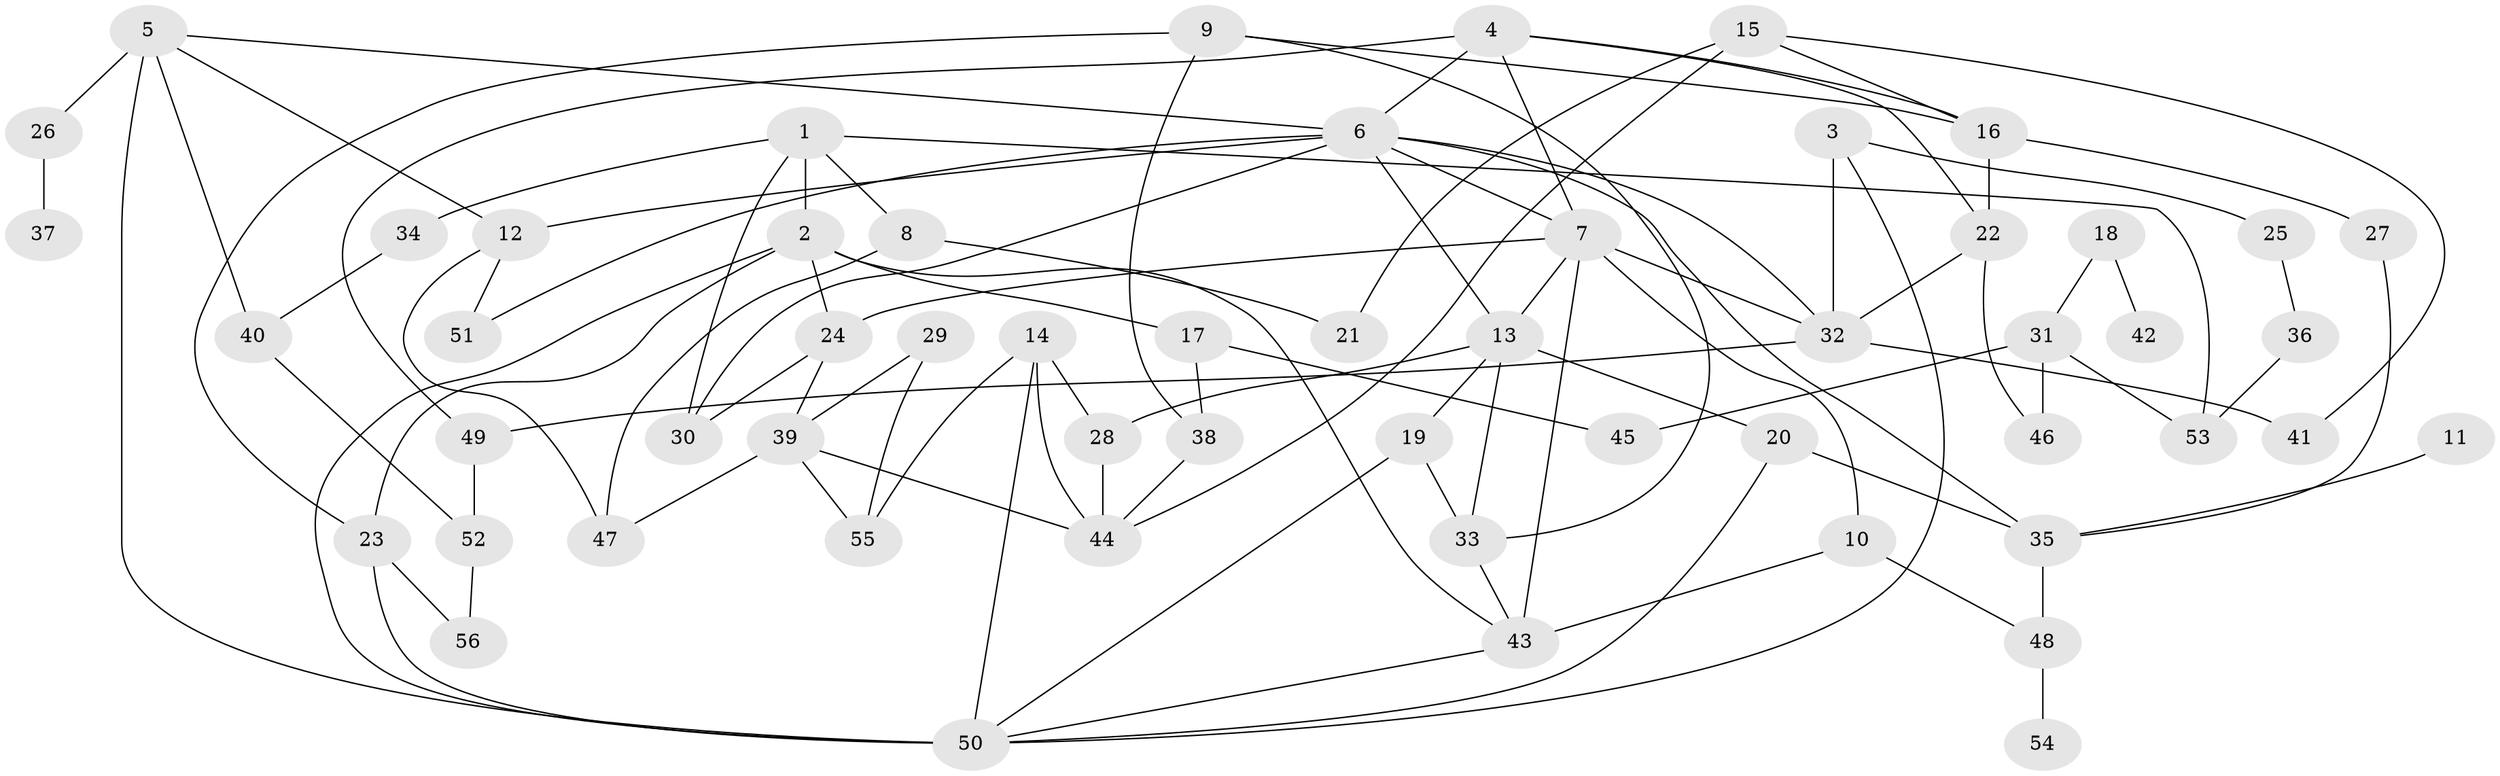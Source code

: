 // original degree distribution, {5: 0.07142857142857142, 3: 0.25, 7: 0.017857142857142856, 6: 0.044642857142857144, 1: 0.16071428571428573, 8: 0.008928571428571428, 2: 0.3392857142857143, 4: 0.10714285714285714}
// Generated by graph-tools (version 1.1) at 2025/01/03/09/25 03:01:02]
// undirected, 56 vertices, 98 edges
graph export_dot {
graph [start="1"]
  node [color=gray90,style=filled];
  1;
  2;
  3;
  4;
  5;
  6;
  7;
  8;
  9;
  10;
  11;
  12;
  13;
  14;
  15;
  16;
  17;
  18;
  19;
  20;
  21;
  22;
  23;
  24;
  25;
  26;
  27;
  28;
  29;
  30;
  31;
  32;
  33;
  34;
  35;
  36;
  37;
  38;
  39;
  40;
  41;
  42;
  43;
  44;
  45;
  46;
  47;
  48;
  49;
  50;
  51;
  52;
  53;
  54;
  55;
  56;
  1 -- 2 [weight=1.0];
  1 -- 8 [weight=1.0];
  1 -- 30 [weight=1.0];
  1 -- 34 [weight=1.0];
  1 -- 53 [weight=1.0];
  2 -- 17 [weight=1.0];
  2 -- 23 [weight=1.0];
  2 -- 24 [weight=1.0];
  2 -- 43 [weight=1.0];
  2 -- 50 [weight=1.0];
  3 -- 25 [weight=1.0];
  3 -- 32 [weight=1.0];
  3 -- 50 [weight=1.0];
  4 -- 6 [weight=1.0];
  4 -- 7 [weight=1.0];
  4 -- 16 [weight=1.0];
  4 -- 22 [weight=1.0];
  4 -- 49 [weight=1.0];
  5 -- 6 [weight=1.0];
  5 -- 12 [weight=1.0];
  5 -- 26 [weight=1.0];
  5 -- 40 [weight=1.0];
  5 -- 50 [weight=2.0];
  6 -- 7 [weight=1.0];
  6 -- 12 [weight=1.0];
  6 -- 13 [weight=1.0];
  6 -- 30 [weight=1.0];
  6 -- 32 [weight=1.0];
  6 -- 35 [weight=2.0];
  6 -- 51 [weight=1.0];
  7 -- 10 [weight=1.0];
  7 -- 13 [weight=1.0];
  7 -- 24 [weight=1.0];
  7 -- 32 [weight=1.0];
  7 -- 43 [weight=2.0];
  8 -- 21 [weight=1.0];
  8 -- 47 [weight=1.0];
  9 -- 16 [weight=1.0];
  9 -- 23 [weight=1.0];
  9 -- 33 [weight=1.0];
  9 -- 38 [weight=1.0];
  10 -- 43 [weight=1.0];
  10 -- 48 [weight=1.0];
  11 -- 35 [weight=1.0];
  12 -- 47 [weight=1.0];
  12 -- 51 [weight=1.0];
  13 -- 19 [weight=1.0];
  13 -- 20 [weight=1.0];
  13 -- 28 [weight=1.0];
  13 -- 33 [weight=1.0];
  14 -- 28 [weight=1.0];
  14 -- 44 [weight=1.0];
  14 -- 50 [weight=1.0];
  14 -- 55 [weight=1.0];
  15 -- 16 [weight=1.0];
  15 -- 21 [weight=1.0];
  15 -- 41 [weight=1.0];
  15 -- 44 [weight=1.0];
  16 -- 22 [weight=1.0];
  16 -- 27 [weight=1.0];
  17 -- 38 [weight=1.0];
  17 -- 45 [weight=1.0];
  18 -- 31 [weight=1.0];
  18 -- 42 [weight=1.0];
  19 -- 33 [weight=1.0];
  19 -- 50 [weight=1.0];
  20 -- 35 [weight=1.0];
  20 -- 50 [weight=1.0];
  22 -- 32 [weight=1.0];
  22 -- 46 [weight=1.0];
  23 -- 50 [weight=1.0];
  23 -- 56 [weight=1.0];
  24 -- 30 [weight=1.0];
  24 -- 39 [weight=1.0];
  25 -- 36 [weight=1.0];
  26 -- 37 [weight=1.0];
  27 -- 35 [weight=1.0];
  28 -- 44 [weight=1.0];
  29 -- 39 [weight=1.0];
  29 -- 55 [weight=1.0];
  31 -- 45 [weight=1.0];
  31 -- 46 [weight=1.0];
  31 -- 53 [weight=1.0];
  32 -- 41 [weight=1.0];
  32 -- 49 [weight=1.0];
  33 -- 43 [weight=1.0];
  34 -- 40 [weight=1.0];
  35 -- 48 [weight=1.0];
  36 -- 53 [weight=1.0];
  38 -- 44 [weight=1.0];
  39 -- 44 [weight=1.0];
  39 -- 47 [weight=1.0];
  39 -- 55 [weight=1.0];
  40 -- 52 [weight=1.0];
  43 -- 50 [weight=1.0];
  48 -- 54 [weight=2.0];
  49 -- 52 [weight=1.0];
  52 -- 56 [weight=1.0];
}
